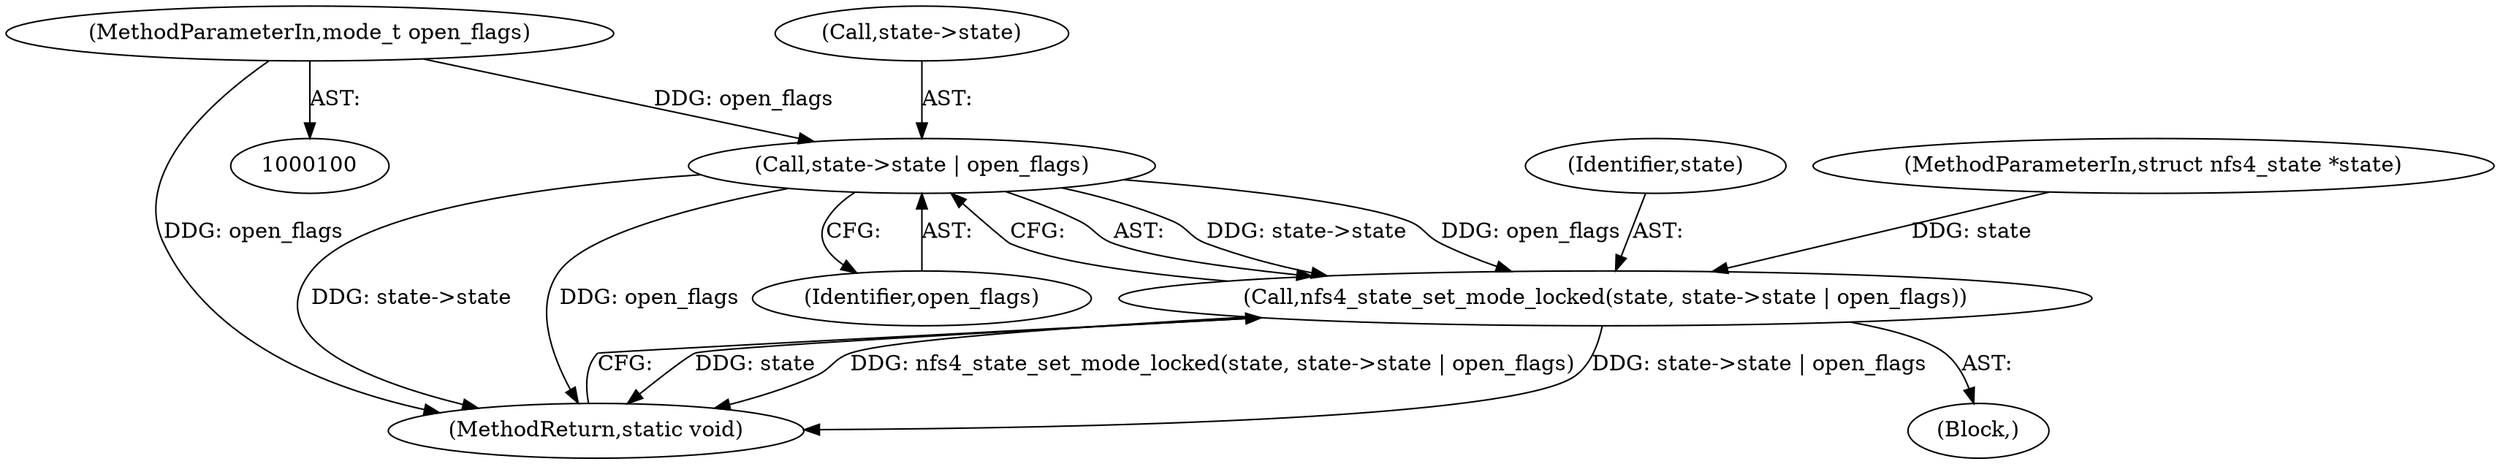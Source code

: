 digraph "1_linux_dc0b027dfadfcb8a5504f7d8052754bf8d501ab9_24@API" {
"1000126" [label="(Call,state->state | open_flags)"];
"1000102" [label="(MethodParameterIn,mode_t open_flags)"];
"1000124" [label="(Call,nfs4_state_set_mode_locked(state, state->state | open_flags))"];
"1000126" [label="(Call,state->state | open_flags)"];
"1000131" [label="(MethodReturn,static void)"];
"1000124" [label="(Call,nfs4_state_set_mode_locked(state, state->state | open_flags))"];
"1000125" [label="(Identifier,state)"];
"1000127" [label="(Call,state->state)"];
"1000130" [label="(Identifier,open_flags)"];
"1000102" [label="(MethodParameterIn,mode_t open_flags)"];
"1000103" [label="(Block,)"];
"1000101" [label="(MethodParameterIn,struct nfs4_state *state)"];
"1000126" -> "1000124"  [label="AST: "];
"1000126" -> "1000130"  [label="CFG: "];
"1000127" -> "1000126"  [label="AST: "];
"1000130" -> "1000126"  [label="AST: "];
"1000124" -> "1000126"  [label="CFG: "];
"1000126" -> "1000131"  [label="DDG: state->state"];
"1000126" -> "1000131"  [label="DDG: open_flags"];
"1000126" -> "1000124"  [label="DDG: state->state"];
"1000126" -> "1000124"  [label="DDG: open_flags"];
"1000102" -> "1000126"  [label="DDG: open_flags"];
"1000102" -> "1000100"  [label="AST: "];
"1000102" -> "1000131"  [label="DDG: open_flags"];
"1000124" -> "1000103"  [label="AST: "];
"1000125" -> "1000124"  [label="AST: "];
"1000131" -> "1000124"  [label="CFG: "];
"1000124" -> "1000131"  [label="DDG: state"];
"1000124" -> "1000131"  [label="DDG: nfs4_state_set_mode_locked(state, state->state | open_flags)"];
"1000124" -> "1000131"  [label="DDG: state->state | open_flags"];
"1000101" -> "1000124"  [label="DDG: state"];
}
